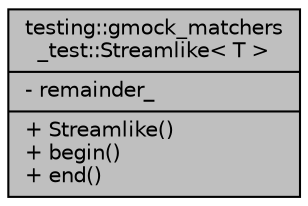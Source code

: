 digraph "testing::gmock_matchers_test::Streamlike&lt; T &gt;"
{
  edge [fontname="Helvetica",fontsize="10",labelfontname="Helvetica",labelfontsize="10"];
  node [fontname="Helvetica",fontsize="10",shape=record];
  Node1 [label="{testing::gmock_matchers\l_test::Streamlike\< T \>\n|- remainder_\l|+ Streamlike()\l+ begin()\l+ end()\l}",height=0.2,width=0.4,color="black", fillcolor="grey75", style="filled", fontcolor="black"];
}
